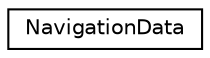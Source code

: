 digraph "Graphical Class Hierarchy"
{
  edge [fontname="Helvetica",fontsize="10",labelfontname="Helvetica",labelfontsize="10"];
  node [fontname="Helvetica",fontsize="10",shape=record];
  rankdir="LR";
  Node0 [label="NavigationData",height=0.2,width=0.4,color="black", fillcolor="white", style="filled",URL="$class_navigation_data.html"];
}
